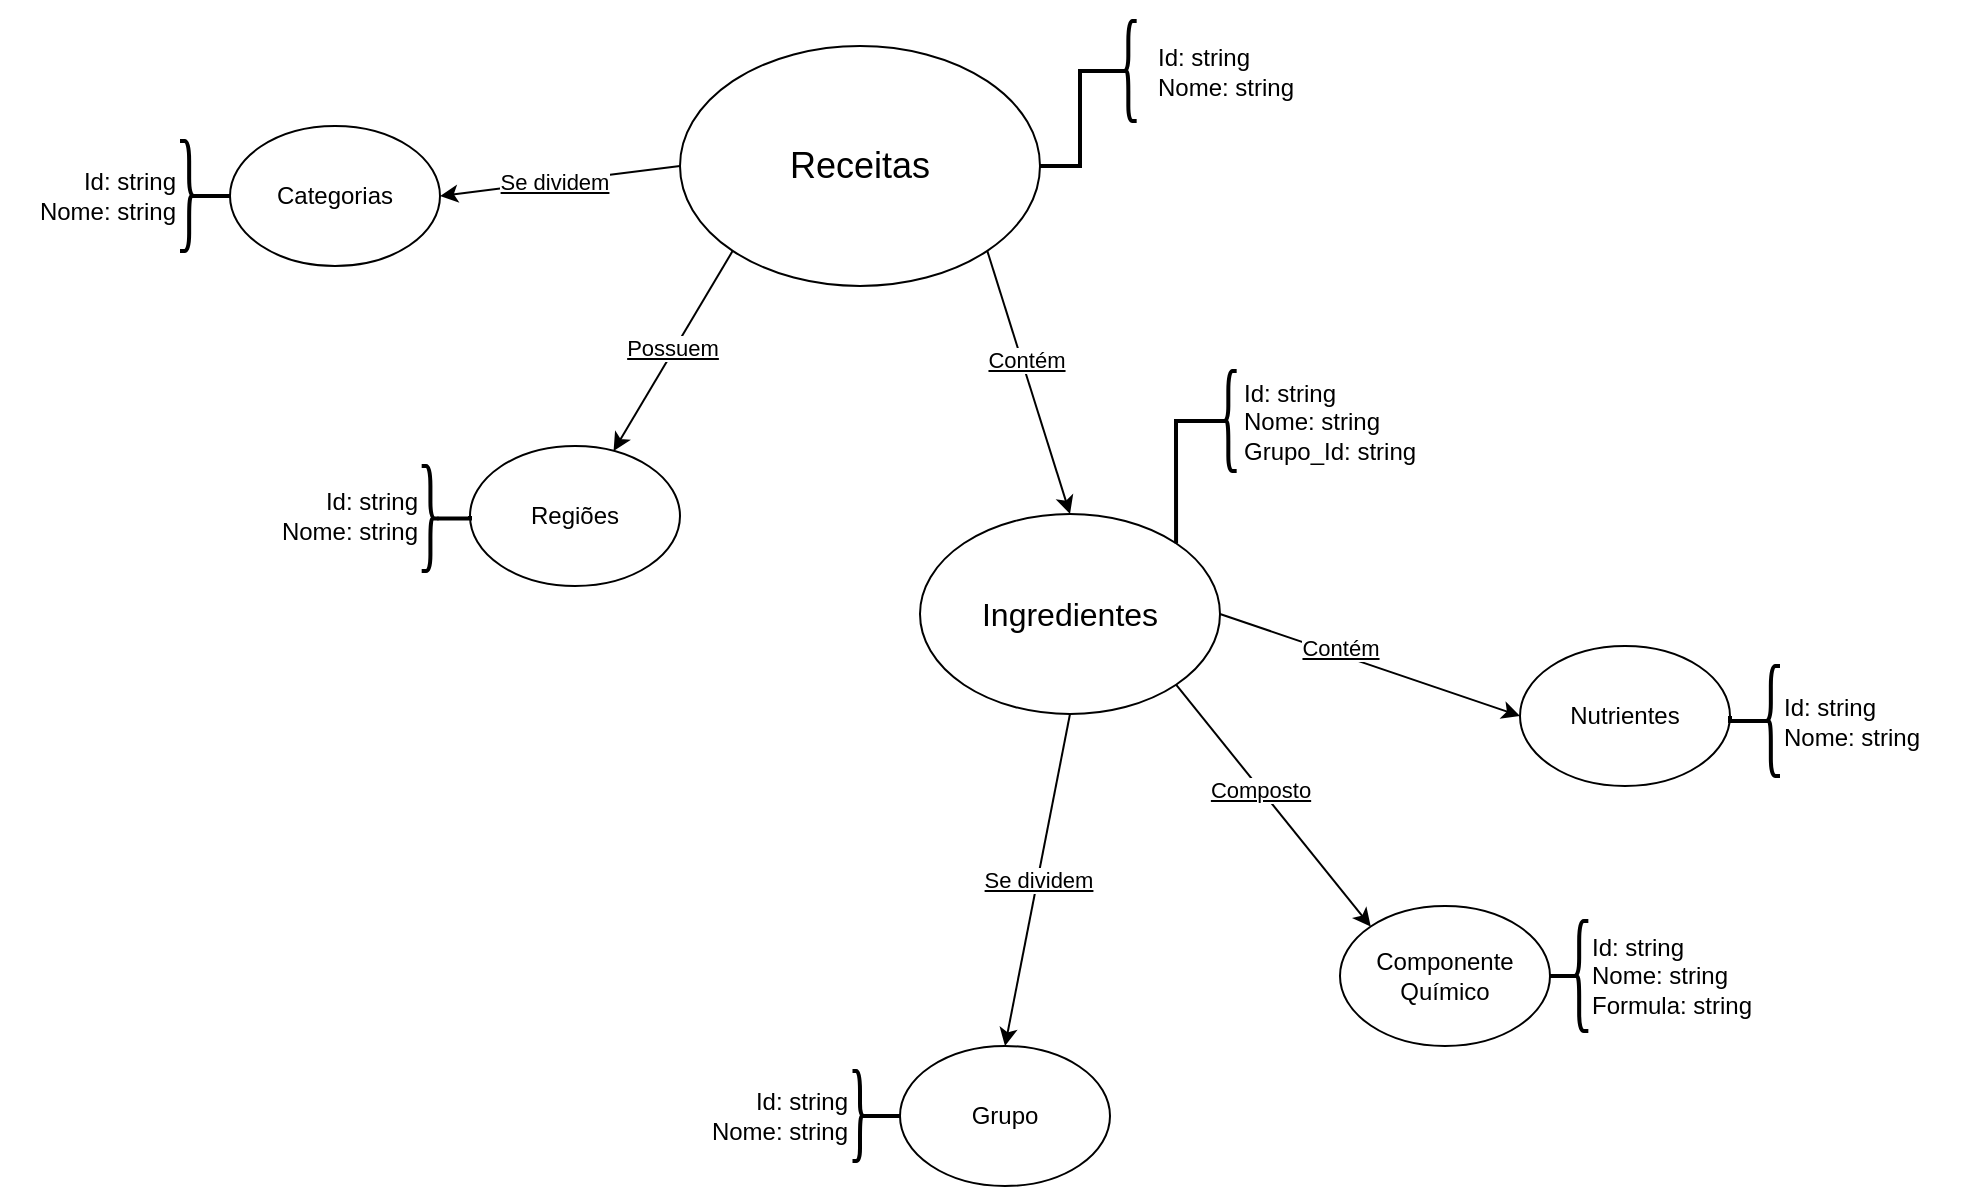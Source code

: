 <mxfile version="22.1.5" type="github">
  <diagram name="Página-1" id="Kyzij5bcBLk1cjqX6Q2O">
    <mxGraphModel dx="1393" dy="766" grid="1" gridSize="10" guides="1" tooltips="1" connect="1" arrows="1" fold="1" page="1" pageScale="1" pageWidth="583" pageHeight="827" math="0" shadow="0">
      <root>
        <mxCell id="0" />
        <mxCell id="1" parent="0" />
        <mxCell id="10nZllxXcGLsS7aEzpjF-1" value="&lt;font style=&quot;font-size: 18px;&quot;&gt;Receitas&lt;/font&gt;" style="ellipse;whiteSpace=wrap;html=1;" vertex="1" parent="1">
          <mxGeometry x="430" y="130" width="180" height="120" as="geometry" />
        </mxCell>
        <mxCell id="10nZllxXcGLsS7aEzpjF-2" value="&lt;font style=&quot;font-size: 16px;&quot;&gt;Ingredientes&lt;/font&gt;" style="ellipse;whiteSpace=wrap;html=1;" vertex="1" parent="1">
          <mxGeometry x="550" y="364" width="150" height="100" as="geometry" />
        </mxCell>
        <mxCell id="10nZllxXcGLsS7aEzpjF-3" value="Regiões" style="ellipse;whiteSpace=wrap;html=1;" vertex="1" parent="1">
          <mxGeometry x="325" y="330" width="105" height="70" as="geometry" />
        </mxCell>
        <mxCell id="10nZllxXcGLsS7aEzpjF-4" value="Categorias" style="ellipse;whiteSpace=wrap;html=1;" vertex="1" parent="1">
          <mxGeometry x="205" y="170" width="105" height="70" as="geometry" />
        </mxCell>
        <mxCell id="10nZllxXcGLsS7aEzpjF-5" value="Componente&lt;br&gt;Químico" style="ellipse;whiteSpace=wrap;html=1;" vertex="1" parent="1">
          <mxGeometry x="760" y="560" width="105" height="70" as="geometry" />
        </mxCell>
        <mxCell id="10nZllxXcGLsS7aEzpjF-6" value="Nutrientes" style="ellipse;whiteSpace=wrap;html=1;" vertex="1" parent="1">
          <mxGeometry x="850" y="430" width="105" height="70" as="geometry" />
        </mxCell>
        <mxCell id="10nZllxXcGLsS7aEzpjF-7" value="Grupo" style="ellipse;whiteSpace=wrap;html=1;" vertex="1" parent="1">
          <mxGeometry x="540" y="630" width="105" height="70" as="geometry" />
        </mxCell>
        <mxCell id="10nZllxXcGLsS7aEzpjF-8" value="" style="endArrow=classic;html=1;rounded=0;exitX=0;exitY=0.5;exitDx=0;exitDy=0;entryX=1;entryY=0.5;entryDx=0;entryDy=0;" edge="1" parent="1" source="10nZllxXcGLsS7aEzpjF-1" target="10nZllxXcGLsS7aEzpjF-4">
          <mxGeometry width="50" height="50" relative="1" as="geometry">
            <mxPoint x="510" y="460" as="sourcePoint" />
            <mxPoint x="560" y="410" as="targetPoint" />
          </mxGeometry>
        </mxCell>
        <mxCell id="10nZllxXcGLsS7aEzpjF-16" value="&lt;u&gt;Se dividem&lt;/u&gt;" style="edgeLabel;html=1;align=center;verticalAlign=middle;resizable=0;points=[];" vertex="1" connectable="0" parent="10nZllxXcGLsS7aEzpjF-8">
          <mxGeometry x="0.056" relative="1" as="geometry">
            <mxPoint as="offset" />
          </mxGeometry>
        </mxCell>
        <mxCell id="10nZllxXcGLsS7aEzpjF-9" value="" style="endArrow=classic;html=1;rounded=0;exitX=0;exitY=1;exitDx=0;exitDy=0;" edge="1" parent="1" source="10nZllxXcGLsS7aEzpjF-1" target="10nZllxXcGLsS7aEzpjF-3">
          <mxGeometry width="50" height="50" relative="1" as="geometry">
            <mxPoint x="510" y="460" as="sourcePoint" />
            <mxPoint x="560" y="410" as="targetPoint" />
          </mxGeometry>
        </mxCell>
        <mxCell id="10nZllxXcGLsS7aEzpjF-15" value="&lt;u&gt;Possuem&lt;/u&gt;" style="edgeLabel;html=1;align=center;verticalAlign=middle;resizable=0;points=[];" vertex="1" connectable="0" parent="10nZllxXcGLsS7aEzpjF-9">
          <mxGeometry x="0.009" y="-1" relative="1" as="geometry">
            <mxPoint y="-1" as="offset" />
          </mxGeometry>
        </mxCell>
        <mxCell id="10nZllxXcGLsS7aEzpjF-10" value="" style="endArrow=classic;html=1;rounded=0;exitX=1;exitY=1;exitDx=0;exitDy=0;entryX=0.5;entryY=0;entryDx=0;entryDy=0;" edge="1" parent="1" source="10nZllxXcGLsS7aEzpjF-1" target="10nZllxXcGLsS7aEzpjF-2">
          <mxGeometry width="50" height="50" relative="1" as="geometry">
            <mxPoint x="510" y="460" as="sourcePoint" />
            <mxPoint x="560" y="410" as="targetPoint" />
          </mxGeometry>
        </mxCell>
        <mxCell id="10nZllxXcGLsS7aEzpjF-14" value="&lt;u&gt;Contém&lt;/u&gt;" style="edgeLabel;html=1;align=center;verticalAlign=middle;resizable=0;points=[];" vertex="1" connectable="0" parent="10nZllxXcGLsS7aEzpjF-10">
          <mxGeometry x="-0.16" y="2" relative="1" as="geometry">
            <mxPoint as="offset" />
          </mxGeometry>
        </mxCell>
        <mxCell id="10nZllxXcGLsS7aEzpjF-11" value="" style="endArrow=classic;html=1;rounded=0;exitX=0.5;exitY=1;exitDx=0;exitDy=0;entryX=0.5;entryY=0;entryDx=0;entryDy=0;" edge="1" parent="1" source="10nZllxXcGLsS7aEzpjF-2" target="10nZllxXcGLsS7aEzpjF-7">
          <mxGeometry width="50" height="50" relative="1" as="geometry">
            <mxPoint x="710" y="510" as="sourcePoint" />
            <mxPoint x="760" y="460" as="targetPoint" />
          </mxGeometry>
        </mxCell>
        <mxCell id="10nZllxXcGLsS7aEzpjF-21" value="&lt;u&gt;Se dividem&lt;/u&gt;" style="edgeLabel;html=1;align=center;verticalAlign=middle;resizable=0;points=[];" vertex="1" connectable="0" parent="10nZllxXcGLsS7aEzpjF-11">
          <mxGeometry x="-0.006" relative="1" as="geometry">
            <mxPoint as="offset" />
          </mxGeometry>
        </mxCell>
        <mxCell id="10nZllxXcGLsS7aEzpjF-12" value="" style="endArrow=classic;html=1;rounded=0;exitX=1;exitY=1;exitDx=0;exitDy=0;entryX=0;entryY=0;entryDx=0;entryDy=0;" edge="1" parent="1" source="10nZllxXcGLsS7aEzpjF-2" target="10nZllxXcGLsS7aEzpjF-5">
          <mxGeometry width="50" height="50" relative="1" as="geometry">
            <mxPoint x="710" y="510" as="sourcePoint" />
            <mxPoint x="760" y="460" as="targetPoint" />
          </mxGeometry>
        </mxCell>
        <mxCell id="10nZllxXcGLsS7aEzpjF-20" value="&lt;u&gt;Composto&lt;/u&gt;" style="edgeLabel;html=1;align=center;verticalAlign=middle;resizable=0;points=[];" vertex="1" connectable="0" parent="10nZllxXcGLsS7aEzpjF-12">
          <mxGeometry x="-0.137" y="-1" relative="1" as="geometry">
            <mxPoint as="offset" />
          </mxGeometry>
        </mxCell>
        <mxCell id="10nZllxXcGLsS7aEzpjF-13" value="" style="endArrow=classic;html=1;rounded=0;entryX=0;entryY=0.5;entryDx=0;entryDy=0;exitX=1;exitY=0.5;exitDx=0;exitDy=0;" edge="1" parent="1" source="10nZllxXcGLsS7aEzpjF-2" target="10nZllxXcGLsS7aEzpjF-6">
          <mxGeometry width="50" height="50" relative="1" as="geometry">
            <mxPoint x="740" y="414" as="sourcePoint" />
            <mxPoint x="790" y="364" as="targetPoint" />
          </mxGeometry>
        </mxCell>
        <mxCell id="10nZllxXcGLsS7aEzpjF-19" value="&lt;u&gt;Contém&lt;/u&gt;" style="edgeLabel;html=1;align=center;verticalAlign=middle;resizable=0;points=[];" vertex="1" connectable="0" parent="10nZllxXcGLsS7aEzpjF-13">
          <mxGeometry x="-0.216" y="3" relative="1" as="geometry">
            <mxPoint as="offset" />
          </mxGeometry>
        </mxCell>
        <mxCell id="10nZllxXcGLsS7aEzpjF-58" style="edgeStyle=orthogonalEdgeStyle;rounded=0;orthogonalLoop=1;jettySize=auto;html=1;exitX=0.1;exitY=0.5;exitDx=0;exitDy=0;exitPerimeter=0;entryX=1;entryY=0.5;entryDx=0;entryDy=0;endArrow=none;endFill=0;strokeWidth=2;" edge="1" parent="1" source="10nZllxXcGLsS7aEzpjF-22" target="10nZllxXcGLsS7aEzpjF-1">
          <mxGeometry relative="1" as="geometry" />
        </mxCell>
        <mxCell id="10nZllxXcGLsS7aEzpjF-22" value="" style="shape=curlyBracket;whiteSpace=wrap;html=1;rounded=1;labelPosition=left;verticalLabelPosition=middle;align=right;verticalAlign=middle;strokeWidth=2;" vertex="1" parent="1">
          <mxGeometry x="650" y="117.5" width="8.33" height="50" as="geometry" />
        </mxCell>
        <mxCell id="10nZllxXcGLsS7aEzpjF-36" style="edgeStyle=orthogonalEdgeStyle;rounded=0;orthogonalLoop=1;jettySize=auto;html=1;exitX=0.1;exitY=0.5;exitDx=0;exitDy=0;exitPerimeter=0;entryX=0;entryY=0.5;entryDx=0;entryDy=0;endArrow=none;endFill=0;strokeWidth=2;" edge="1" parent="1" source="10nZllxXcGLsS7aEzpjF-23" target="10nZllxXcGLsS7aEzpjF-4">
          <mxGeometry relative="1" as="geometry" />
        </mxCell>
        <mxCell id="10nZllxXcGLsS7aEzpjF-23" value="" style="shape=curlyBracket;whiteSpace=wrap;html=1;rounded=1;flipH=1;labelPosition=right;verticalLabelPosition=middle;align=left;verticalAlign=middle;strokeWidth=2;" vertex="1" parent="1">
          <mxGeometry x="180" y="177.5" width="9.16" height="55" as="geometry" />
        </mxCell>
        <mxCell id="10nZllxXcGLsS7aEzpjF-35" style="edgeStyle=orthogonalEdgeStyle;rounded=0;orthogonalLoop=1;jettySize=auto;html=1;exitX=0.1;exitY=0.5;exitDx=0;exitDy=0;exitPerimeter=0;entryX=0;entryY=0.5;entryDx=0;entryDy=0;endArrow=none;endFill=0;strokeWidth=2;" edge="1" parent="1" source="10nZllxXcGLsS7aEzpjF-24" target="10nZllxXcGLsS7aEzpjF-3">
          <mxGeometry relative="1" as="geometry" />
        </mxCell>
        <mxCell id="10nZllxXcGLsS7aEzpjF-24" value="" style="shape=curlyBracket;whiteSpace=wrap;html=1;rounded=1;flipH=1;labelPosition=right;verticalLabelPosition=middle;align=left;verticalAlign=middle;strokeWidth=2;" vertex="1" parent="1">
          <mxGeometry x="300.84" y="340" width="8.74" height="52.5" as="geometry" />
        </mxCell>
        <mxCell id="10nZllxXcGLsS7aEzpjF-39" style="edgeStyle=orthogonalEdgeStyle;rounded=0;orthogonalLoop=1;jettySize=auto;html=1;exitX=0.1;exitY=0.5;exitDx=0;exitDy=0;exitPerimeter=0;entryX=1;entryY=0.5;entryDx=0;entryDy=0;endArrow=none;endFill=0;strokeWidth=2;" edge="1" parent="1" source="10nZllxXcGLsS7aEzpjF-26" target="10nZllxXcGLsS7aEzpjF-5">
          <mxGeometry relative="1" as="geometry" />
        </mxCell>
        <mxCell id="10nZllxXcGLsS7aEzpjF-26" value="" style="shape=curlyBracket;whiteSpace=wrap;html=1;rounded=1;labelPosition=left;verticalLabelPosition=middle;align=right;verticalAlign=middle;strokeWidth=2;" vertex="1" parent="1">
          <mxGeometry x="875" y="567.5" width="9.17" height="55" as="geometry" />
        </mxCell>
        <mxCell id="10nZllxXcGLsS7aEzpjF-40" style="edgeStyle=orthogonalEdgeStyle;rounded=0;orthogonalLoop=1;jettySize=auto;html=1;exitX=0.1;exitY=0.5;exitDx=0;exitDy=0;exitPerimeter=0;entryX=1;entryY=0.5;entryDx=0;entryDy=0;endArrow=none;endFill=0;strokeWidth=2;" edge="1" parent="1" source="10nZllxXcGLsS7aEzpjF-27" target="10nZllxXcGLsS7aEzpjF-6">
          <mxGeometry relative="1" as="geometry" />
        </mxCell>
        <mxCell id="10nZllxXcGLsS7aEzpjF-27" value="" style="shape=curlyBracket;whiteSpace=wrap;html=1;rounded=1;labelPosition=left;verticalLabelPosition=middle;align=right;verticalAlign=middle;strokeWidth=2;" vertex="1" parent="1">
          <mxGeometry x="970.84" y="440" width="9.16" height="55" as="geometry" />
        </mxCell>
        <mxCell id="10nZllxXcGLsS7aEzpjF-38" style="edgeStyle=orthogonalEdgeStyle;rounded=0;orthogonalLoop=1;jettySize=auto;html=1;exitX=0.1;exitY=0.5;exitDx=0;exitDy=0;exitPerimeter=0;entryX=0;entryY=0.5;entryDx=0;entryDy=0;endArrow=none;endFill=0;strokeWidth=2;" edge="1" parent="1" source="10nZllxXcGLsS7aEzpjF-30" target="10nZllxXcGLsS7aEzpjF-7">
          <mxGeometry relative="1" as="geometry" />
        </mxCell>
        <mxCell id="10nZllxXcGLsS7aEzpjF-30" value="" style="shape=curlyBracket;whiteSpace=wrap;html=1;rounded=1;flipH=1;labelPosition=right;verticalLabelPosition=middle;align=left;verticalAlign=middle;strokeWidth=2;" vertex="1" parent="1">
          <mxGeometry x="516.25" y="642.5" width="7.5" height="45" as="geometry" />
        </mxCell>
        <mxCell id="10nZllxXcGLsS7aEzpjF-59" style="edgeStyle=orthogonalEdgeStyle;rounded=0;orthogonalLoop=1;jettySize=auto;html=1;exitX=0.1;exitY=0.5;exitDx=0;exitDy=0;exitPerimeter=0;entryX=1;entryY=0;entryDx=0;entryDy=0;strokeWidth=2;endArrow=none;endFill=0;" edge="1" parent="1" source="10nZllxXcGLsS7aEzpjF-31" target="10nZllxXcGLsS7aEzpjF-2">
          <mxGeometry relative="1" as="geometry" />
        </mxCell>
        <mxCell id="10nZllxXcGLsS7aEzpjF-31" value="" style="shape=curlyBracket;whiteSpace=wrap;html=1;rounded=1;labelPosition=left;verticalLabelPosition=middle;align=right;verticalAlign=middle;strokeWidth=2;" vertex="1" parent="1">
          <mxGeometry x="700" y="292.5" width="8.33" height="50" as="geometry" />
        </mxCell>
        <mxCell id="10nZllxXcGLsS7aEzpjF-44" value="&lt;div style=&quot;text-align: left;&quot;&gt;&lt;span style=&quot;background-color: initial;&quot;&gt;Id: string&lt;/span&gt;&lt;/div&gt;&lt;div style=&quot;text-align: left;&quot;&gt;&lt;span style=&quot;background-color: initial;&quot;&gt;Nome: string&lt;/span&gt;&lt;/div&gt;" style="text;html=1;strokeColor=none;fillColor=none;align=center;verticalAlign=middle;whiteSpace=wrap;rounded=0;" vertex="1" parent="1">
          <mxGeometry x="658.33" y="107.5" width="90" height="70" as="geometry" />
        </mxCell>
        <mxCell id="10nZllxXcGLsS7aEzpjF-48" value="&lt;div style=&quot;&quot;&gt;&lt;span style=&quot;background-color: initial;&quot;&gt;Id: string&lt;/span&gt;&lt;/div&gt;&lt;div style=&quot;&quot;&gt;&lt;span style=&quot;background-color: initial;&quot;&gt;Nome: string&amp;nbsp;&lt;/span&gt;&lt;/div&gt;&lt;div style=&quot;&quot;&gt;&lt;span style=&quot;background-color: initial;&quot;&gt;Grupo_Id: string&lt;/span&gt;&lt;/div&gt;" style="text;html=1;strokeColor=none;fillColor=none;align=left;verticalAlign=middle;whiteSpace=wrap;rounded=0;" vertex="1" parent="1">
          <mxGeometry x="710" y="270" width="120" height="95" as="geometry" />
        </mxCell>
        <mxCell id="10nZllxXcGLsS7aEzpjF-51" value="&lt;div style=&quot;&quot;&gt;&lt;span style=&quot;background-color: initial;&quot;&gt;Id: string&lt;/span&gt;&lt;/div&gt;&lt;div style=&quot;&quot;&gt;&lt;span style=&quot;background-color: initial;&quot;&gt;Nome: string&lt;/span&gt;&lt;/div&gt;&lt;div style=&quot;&quot;&gt;Formula: string&lt;/div&gt;" style="text;html=1;strokeColor=none;fillColor=none;align=left;verticalAlign=middle;whiteSpace=wrap;rounded=0;" vertex="1" parent="1">
          <mxGeometry x="884.17" y="560" width="90" height="70" as="geometry" />
        </mxCell>
        <mxCell id="10nZllxXcGLsS7aEzpjF-54" value="&lt;div style=&quot;&quot;&gt;&lt;span style=&quot;background-color: initial;&quot;&gt;Id: string&lt;/span&gt;&lt;/div&gt;&lt;div style=&quot;&quot;&gt;&lt;span style=&quot;background-color: initial;&quot;&gt;Nome: string&lt;/span&gt;&lt;/div&gt;" style="text;html=1;strokeColor=none;fillColor=none;align=right;verticalAlign=middle;whiteSpace=wrap;rounded=0;" vertex="1" parent="1">
          <mxGeometry x="90" y="170" width="90" height="70" as="geometry" />
        </mxCell>
        <mxCell id="10nZllxXcGLsS7aEzpjF-55" value="&lt;div style=&quot;&quot;&gt;&lt;span style=&quot;background-color: initial;&quot;&gt;Id: string&lt;/span&gt;&lt;/div&gt;&lt;div style=&quot;&quot;&gt;&lt;span style=&quot;background-color: initial;&quot;&gt;Nome: string&lt;/span&gt;&lt;/div&gt;" style="text;html=1;strokeColor=none;fillColor=none;align=right;verticalAlign=middle;whiteSpace=wrap;rounded=0;" vertex="1" parent="1">
          <mxGeometry x="210.84" y="330" width="90" height="70" as="geometry" />
        </mxCell>
        <mxCell id="10nZllxXcGLsS7aEzpjF-56" value="&lt;div style=&quot;&quot;&gt;&lt;span style=&quot;background-color: initial;&quot;&gt;Id: string&lt;/span&gt;&lt;/div&gt;&lt;div style=&quot;&quot;&gt;&lt;span style=&quot;background-color: initial;&quot;&gt;Nome: string&lt;/span&gt;&lt;/div&gt;" style="text;html=1;strokeColor=none;fillColor=none;align=right;verticalAlign=middle;whiteSpace=wrap;rounded=0;" vertex="1" parent="1">
          <mxGeometry x="426.25" y="630" width="90" height="70" as="geometry" />
        </mxCell>
        <mxCell id="10nZllxXcGLsS7aEzpjF-57" value="&lt;div style=&quot;&quot;&gt;&lt;span style=&quot;background-color: initial;&quot;&gt;Id: string&lt;/span&gt;&lt;/div&gt;&lt;div style=&quot;&quot;&gt;&lt;span style=&quot;background-color: initial;&quot;&gt;Nome: string&lt;/span&gt;&lt;/div&gt;" style="text;html=1;strokeColor=none;fillColor=none;align=left;verticalAlign=middle;whiteSpace=wrap;rounded=0;" vertex="1" parent="1">
          <mxGeometry x="980" y="432.5" width="90" height="70" as="geometry" />
        </mxCell>
      </root>
    </mxGraphModel>
  </diagram>
</mxfile>
